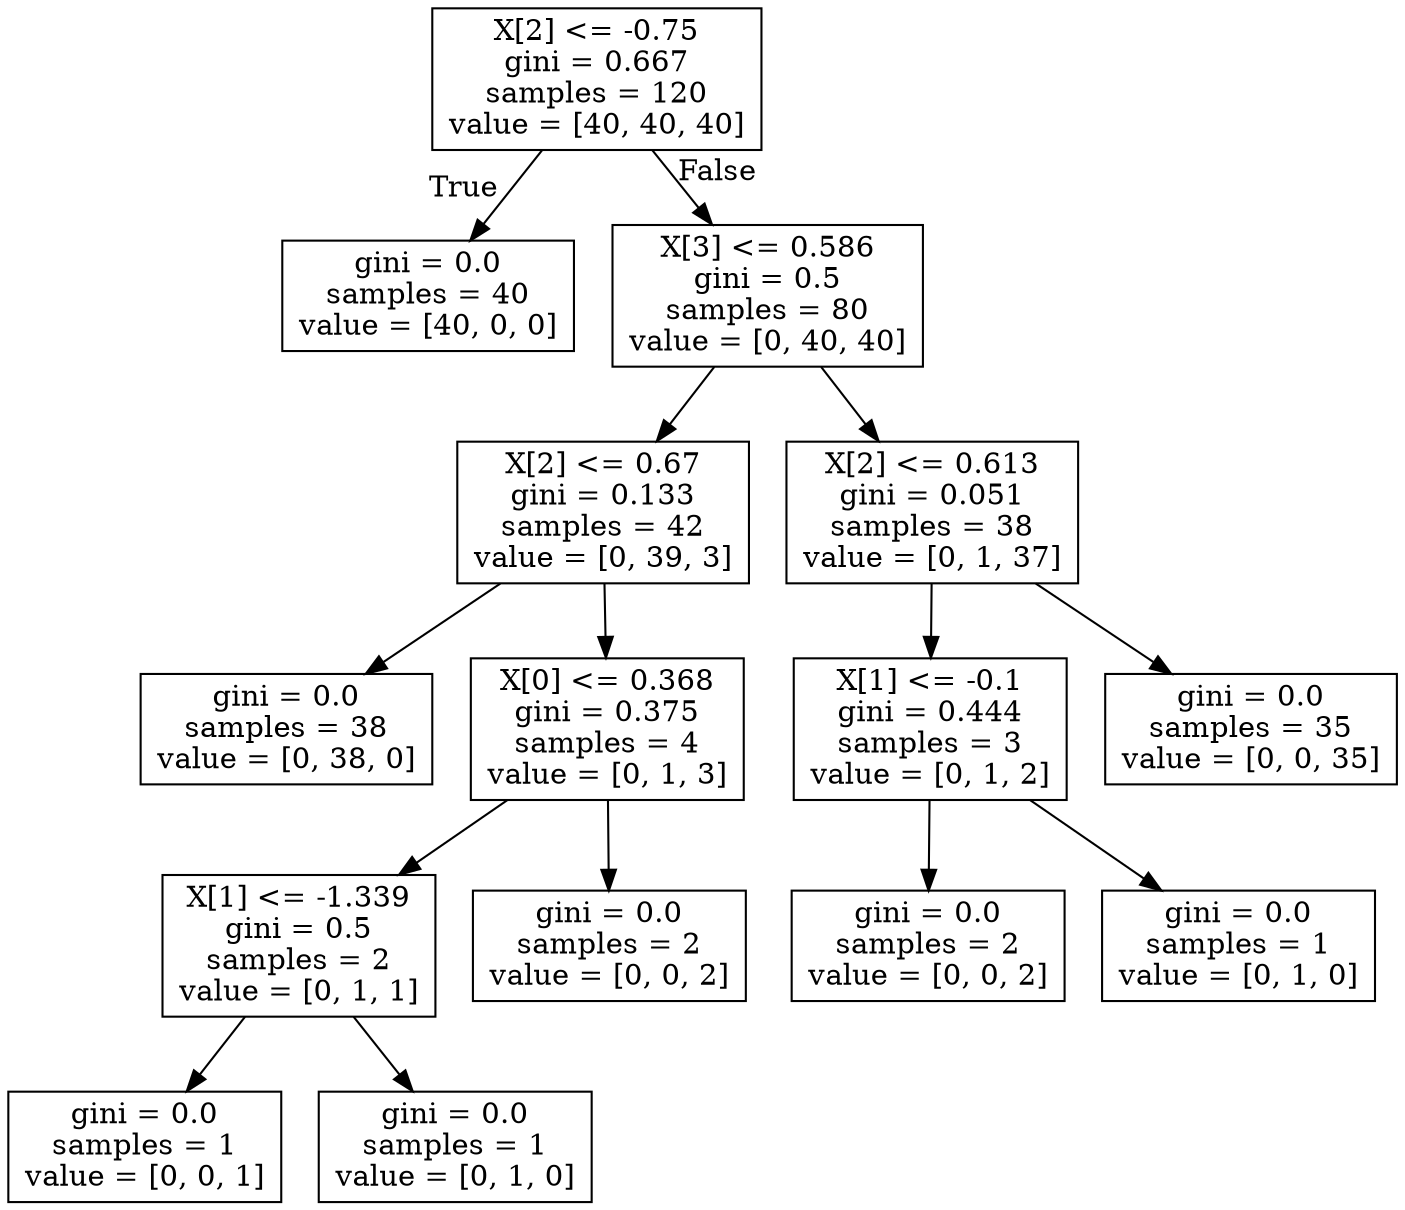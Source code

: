 digraph Tree {
node [shape=box] ;
0 [label="X[2] <= -0.75\ngini = 0.667\nsamples = 120\nvalue = [40, 40, 40]"] ;
1 [label="gini = 0.0\nsamples = 40\nvalue = [40, 0, 0]"] ;
0 -> 1 [labeldistance=2.5, labelangle=45, headlabel="True"] ;
2 [label="X[3] <= 0.586\ngini = 0.5\nsamples = 80\nvalue = [0, 40, 40]"] ;
0 -> 2 [labeldistance=2.5, labelangle=-45, headlabel="False"] ;
3 [label="X[2] <= 0.67\ngini = 0.133\nsamples = 42\nvalue = [0, 39, 3]"] ;
2 -> 3 ;
4 [label="gini = 0.0\nsamples = 38\nvalue = [0, 38, 0]"] ;
3 -> 4 ;
5 [label="X[0] <= 0.368\ngini = 0.375\nsamples = 4\nvalue = [0, 1, 3]"] ;
3 -> 5 ;
6 [label="X[1] <= -1.339\ngini = 0.5\nsamples = 2\nvalue = [0, 1, 1]"] ;
5 -> 6 ;
7 [label="gini = 0.0\nsamples = 1\nvalue = [0, 0, 1]"] ;
6 -> 7 ;
8 [label="gini = 0.0\nsamples = 1\nvalue = [0, 1, 0]"] ;
6 -> 8 ;
9 [label="gini = 0.0\nsamples = 2\nvalue = [0, 0, 2]"] ;
5 -> 9 ;
10 [label="X[2] <= 0.613\ngini = 0.051\nsamples = 38\nvalue = [0, 1, 37]"] ;
2 -> 10 ;
11 [label="X[1] <= -0.1\ngini = 0.444\nsamples = 3\nvalue = [0, 1, 2]"] ;
10 -> 11 ;
12 [label="gini = 0.0\nsamples = 2\nvalue = [0, 0, 2]"] ;
11 -> 12 ;
13 [label="gini = 0.0\nsamples = 1\nvalue = [0, 1, 0]"] ;
11 -> 13 ;
14 [label="gini = 0.0\nsamples = 35\nvalue = [0, 0, 35]"] ;
10 -> 14 ;
}